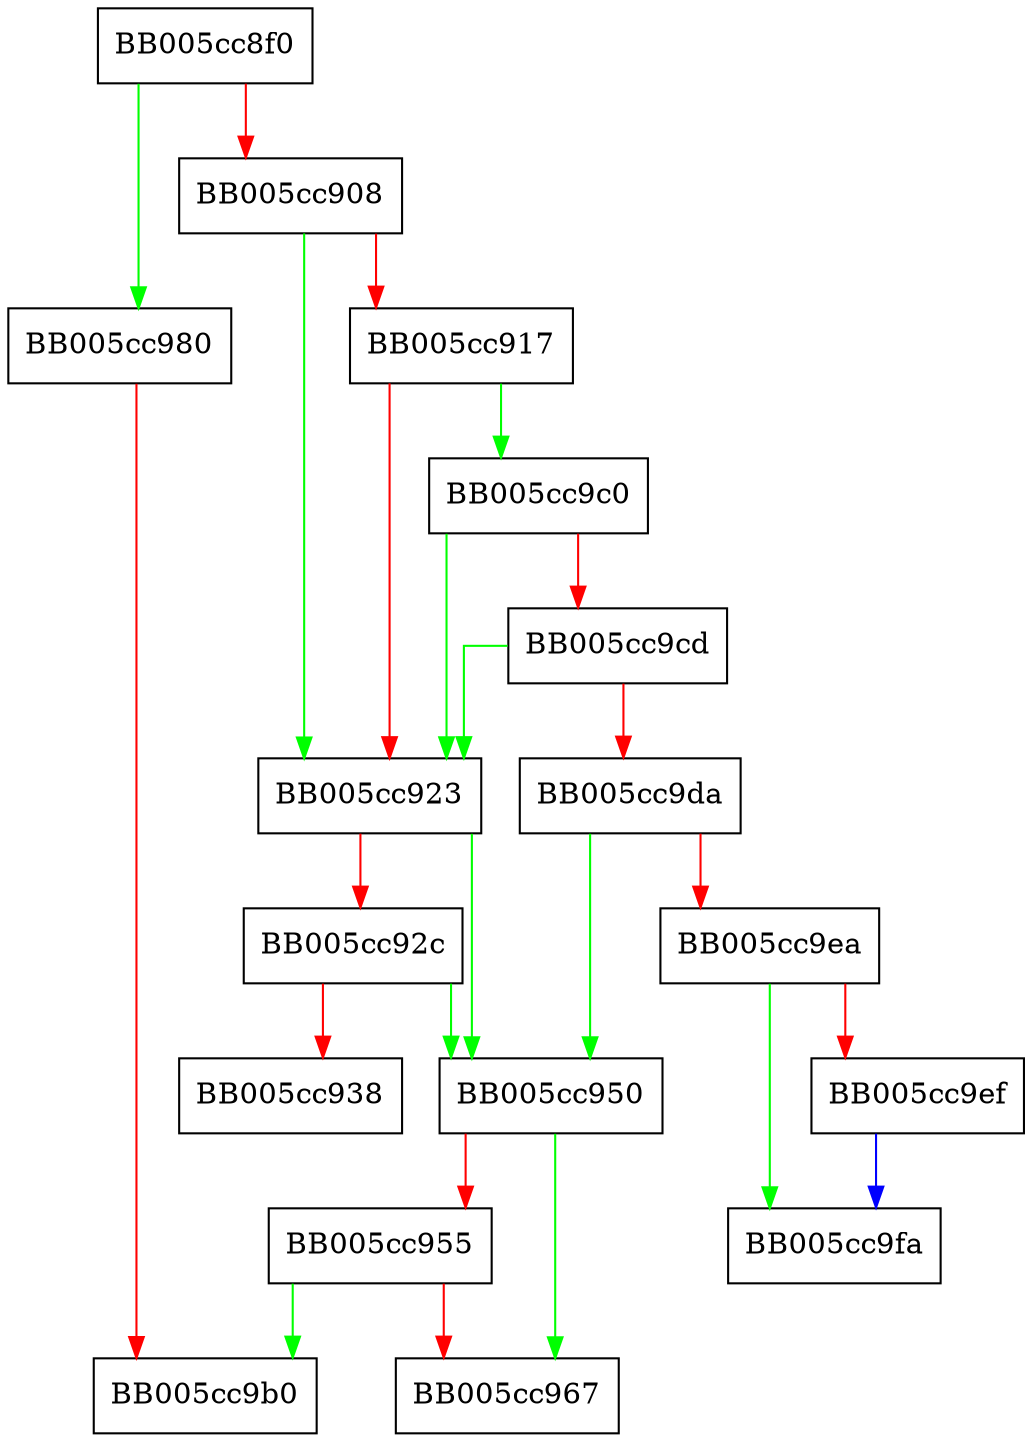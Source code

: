 digraph EVP_DigestSign {
  node [shape="box"];
  graph [splines=ortho];
  BB005cc8f0 -> BB005cc980 [color="green"];
  BB005cc8f0 -> BB005cc908 [color="red"];
  BB005cc908 -> BB005cc923 [color="green"];
  BB005cc908 -> BB005cc917 [color="red"];
  BB005cc917 -> BB005cc9c0 [color="green"];
  BB005cc917 -> BB005cc923 [color="red"];
  BB005cc923 -> BB005cc950 [color="green"];
  BB005cc923 -> BB005cc92c [color="red"];
  BB005cc92c -> BB005cc950 [color="green"];
  BB005cc92c -> BB005cc938 [color="red"];
  BB005cc950 -> BB005cc967 [color="green"];
  BB005cc950 -> BB005cc955 [color="red"];
  BB005cc955 -> BB005cc9b0 [color="green"];
  BB005cc955 -> BB005cc967 [color="red"];
  BB005cc980 -> BB005cc9b0 [color="red"];
  BB005cc9c0 -> BB005cc923 [color="green"];
  BB005cc9c0 -> BB005cc9cd [color="red"];
  BB005cc9cd -> BB005cc923 [color="green"];
  BB005cc9cd -> BB005cc9da [color="red"];
  BB005cc9da -> BB005cc950 [color="green"];
  BB005cc9da -> BB005cc9ea [color="red"];
  BB005cc9ea -> BB005cc9fa [color="green"];
  BB005cc9ea -> BB005cc9ef [color="red"];
  BB005cc9ef -> BB005cc9fa [color="blue"];
}